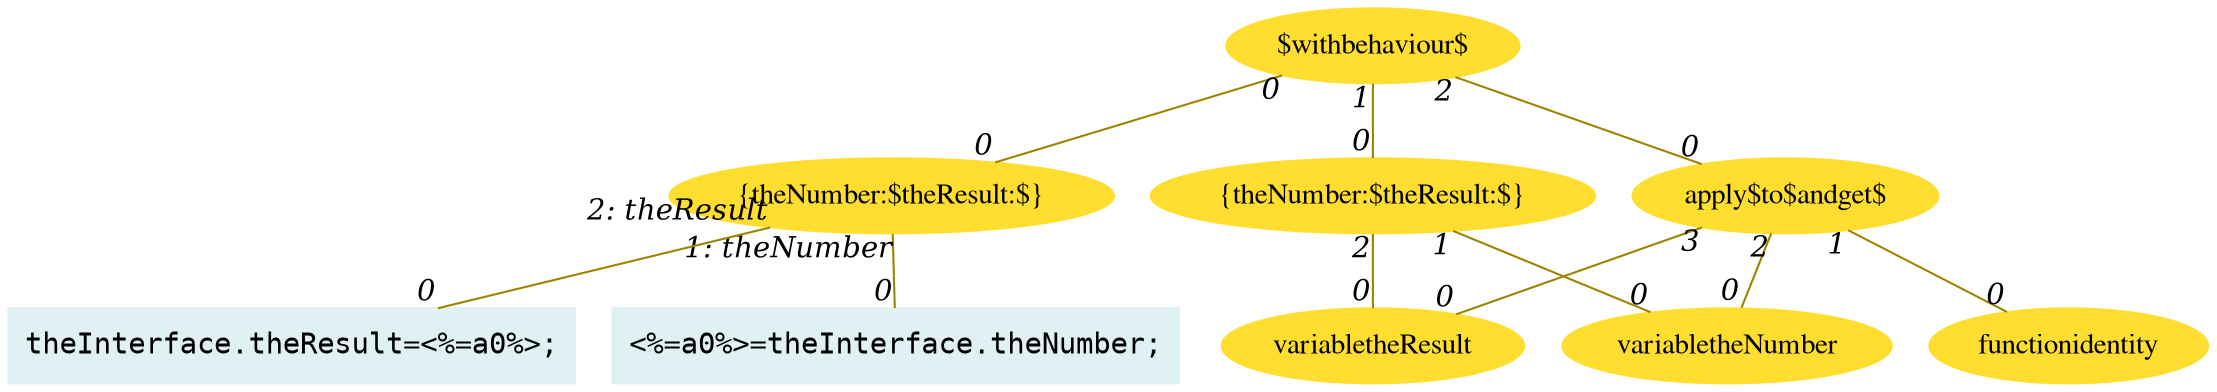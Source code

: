 digraph g{node_1681 [shape="box", style="filled", color="#dff1f2", fontname="Courier", label="<%=a0%>=theInterface.theNumber;
" ]
node_1683 [shape="box", style="filled", color="#dff1f2", fontname="Courier", label="theInterface.theResult=<%=a0%>;
" ]
node_1685 [shape="ellipse", style="filled", color="#ffde2f", fontname="Times", label="{theNumber:$theResult:$}" ]
node_1690 [shape="ellipse", style="filled", color="#ffde2f", fontname="Times", label="variabletheNumber" ]
node_1693 [shape="ellipse", style="filled", color="#ffde2f", fontname="Times", label="variabletheResult" ]
node_1696 [shape="ellipse", style="filled", color="#ffde2f", fontname="Times", label="{theNumber:$theResult:$}" ]
node_1700 [shape="ellipse", style="filled", color="#ffde2f", fontname="Times", label="functionidentity" ]
node_1702 [shape="ellipse", style="filled", color="#ffde2f", fontname="Times", label="apply$to$andget$" ]
node_1707 [shape="ellipse", style="filled", color="#ffde2f", fontname="Times", label="$withbehaviour$" ]
node_1685 -> node_1681 [dir=none, arrowHead=none, fontname="Times-Italic", arrowsize=1, color="#9d8400", label="",  headlabel="0", taillabel="1: theNumber" ]
node_1685 -> node_1683 [dir=none, arrowHead=none, fontname="Times-Italic", arrowsize=1, color="#9d8400", label="",  headlabel="0", taillabel="2: theResult" ]
node_1696 -> node_1690 [dir=none, arrowHead=none, fontname="Times-Italic", arrowsize=1, color="#9d8400", label="",  headlabel="0", taillabel="1" ]
node_1696 -> node_1693 [dir=none, arrowHead=none, fontname="Times-Italic", arrowsize=1, color="#9d8400", label="",  headlabel="0", taillabel="2" ]
node_1702 -> node_1690 [dir=none, arrowHead=none, fontname="Times-Italic", arrowsize=1, color="#9d8400", label="",  headlabel="0", taillabel="2" ]
node_1702 -> node_1693 [dir=none, arrowHead=none, fontname="Times-Italic", arrowsize=1, color="#9d8400", label="",  headlabel="0", taillabel="3" ]
node_1702 -> node_1700 [dir=none, arrowHead=none, fontname="Times-Italic", arrowsize=1, color="#9d8400", label="",  headlabel="0", taillabel="1" ]
node_1707 -> node_1696 [dir=none, arrowHead=none, fontname="Times-Italic", arrowsize=1, color="#9d8400", label="",  headlabel="0", taillabel="1" ]
node_1707 -> node_1702 [dir=none, arrowHead=none, fontname="Times-Italic", arrowsize=1, color="#9d8400", label="",  headlabel="0", taillabel="2" ]
node_1707 -> node_1685 [dir=none, arrowHead=none, fontname="Times-Italic", arrowsize=1, color="#9d8400", label="",  headlabel="0", taillabel="0" ]
}